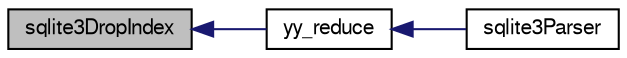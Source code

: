 digraph "sqlite3DropIndex"
{
  edge [fontname="FreeSans",fontsize="10",labelfontname="FreeSans",labelfontsize="10"];
  node [fontname="FreeSans",fontsize="10",shape=record];
  rankdir="LR";
  Node503758 [label="sqlite3DropIndex",height=0.2,width=0.4,color="black", fillcolor="grey75", style="filled", fontcolor="black"];
  Node503758 -> Node503759 [dir="back",color="midnightblue",fontsize="10",style="solid",fontname="FreeSans"];
  Node503759 [label="yy_reduce",height=0.2,width=0.4,color="black", fillcolor="white", style="filled",URL="$sqlite3_8c.html#a7c419a9b25711c666a9a2449ef377f14"];
  Node503759 -> Node503760 [dir="back",color="midnightblue",fontsize="10",style="solid",fontname="FreeSans"];
  Node503760 [label="sqlite3Parser",height=0.2,width=0.4,color="black", fillcolor="white", style="filled",URL="$sqlite3_8c.html#a0327d71a5fabe0b6a343d78a2602e72a"];
}
